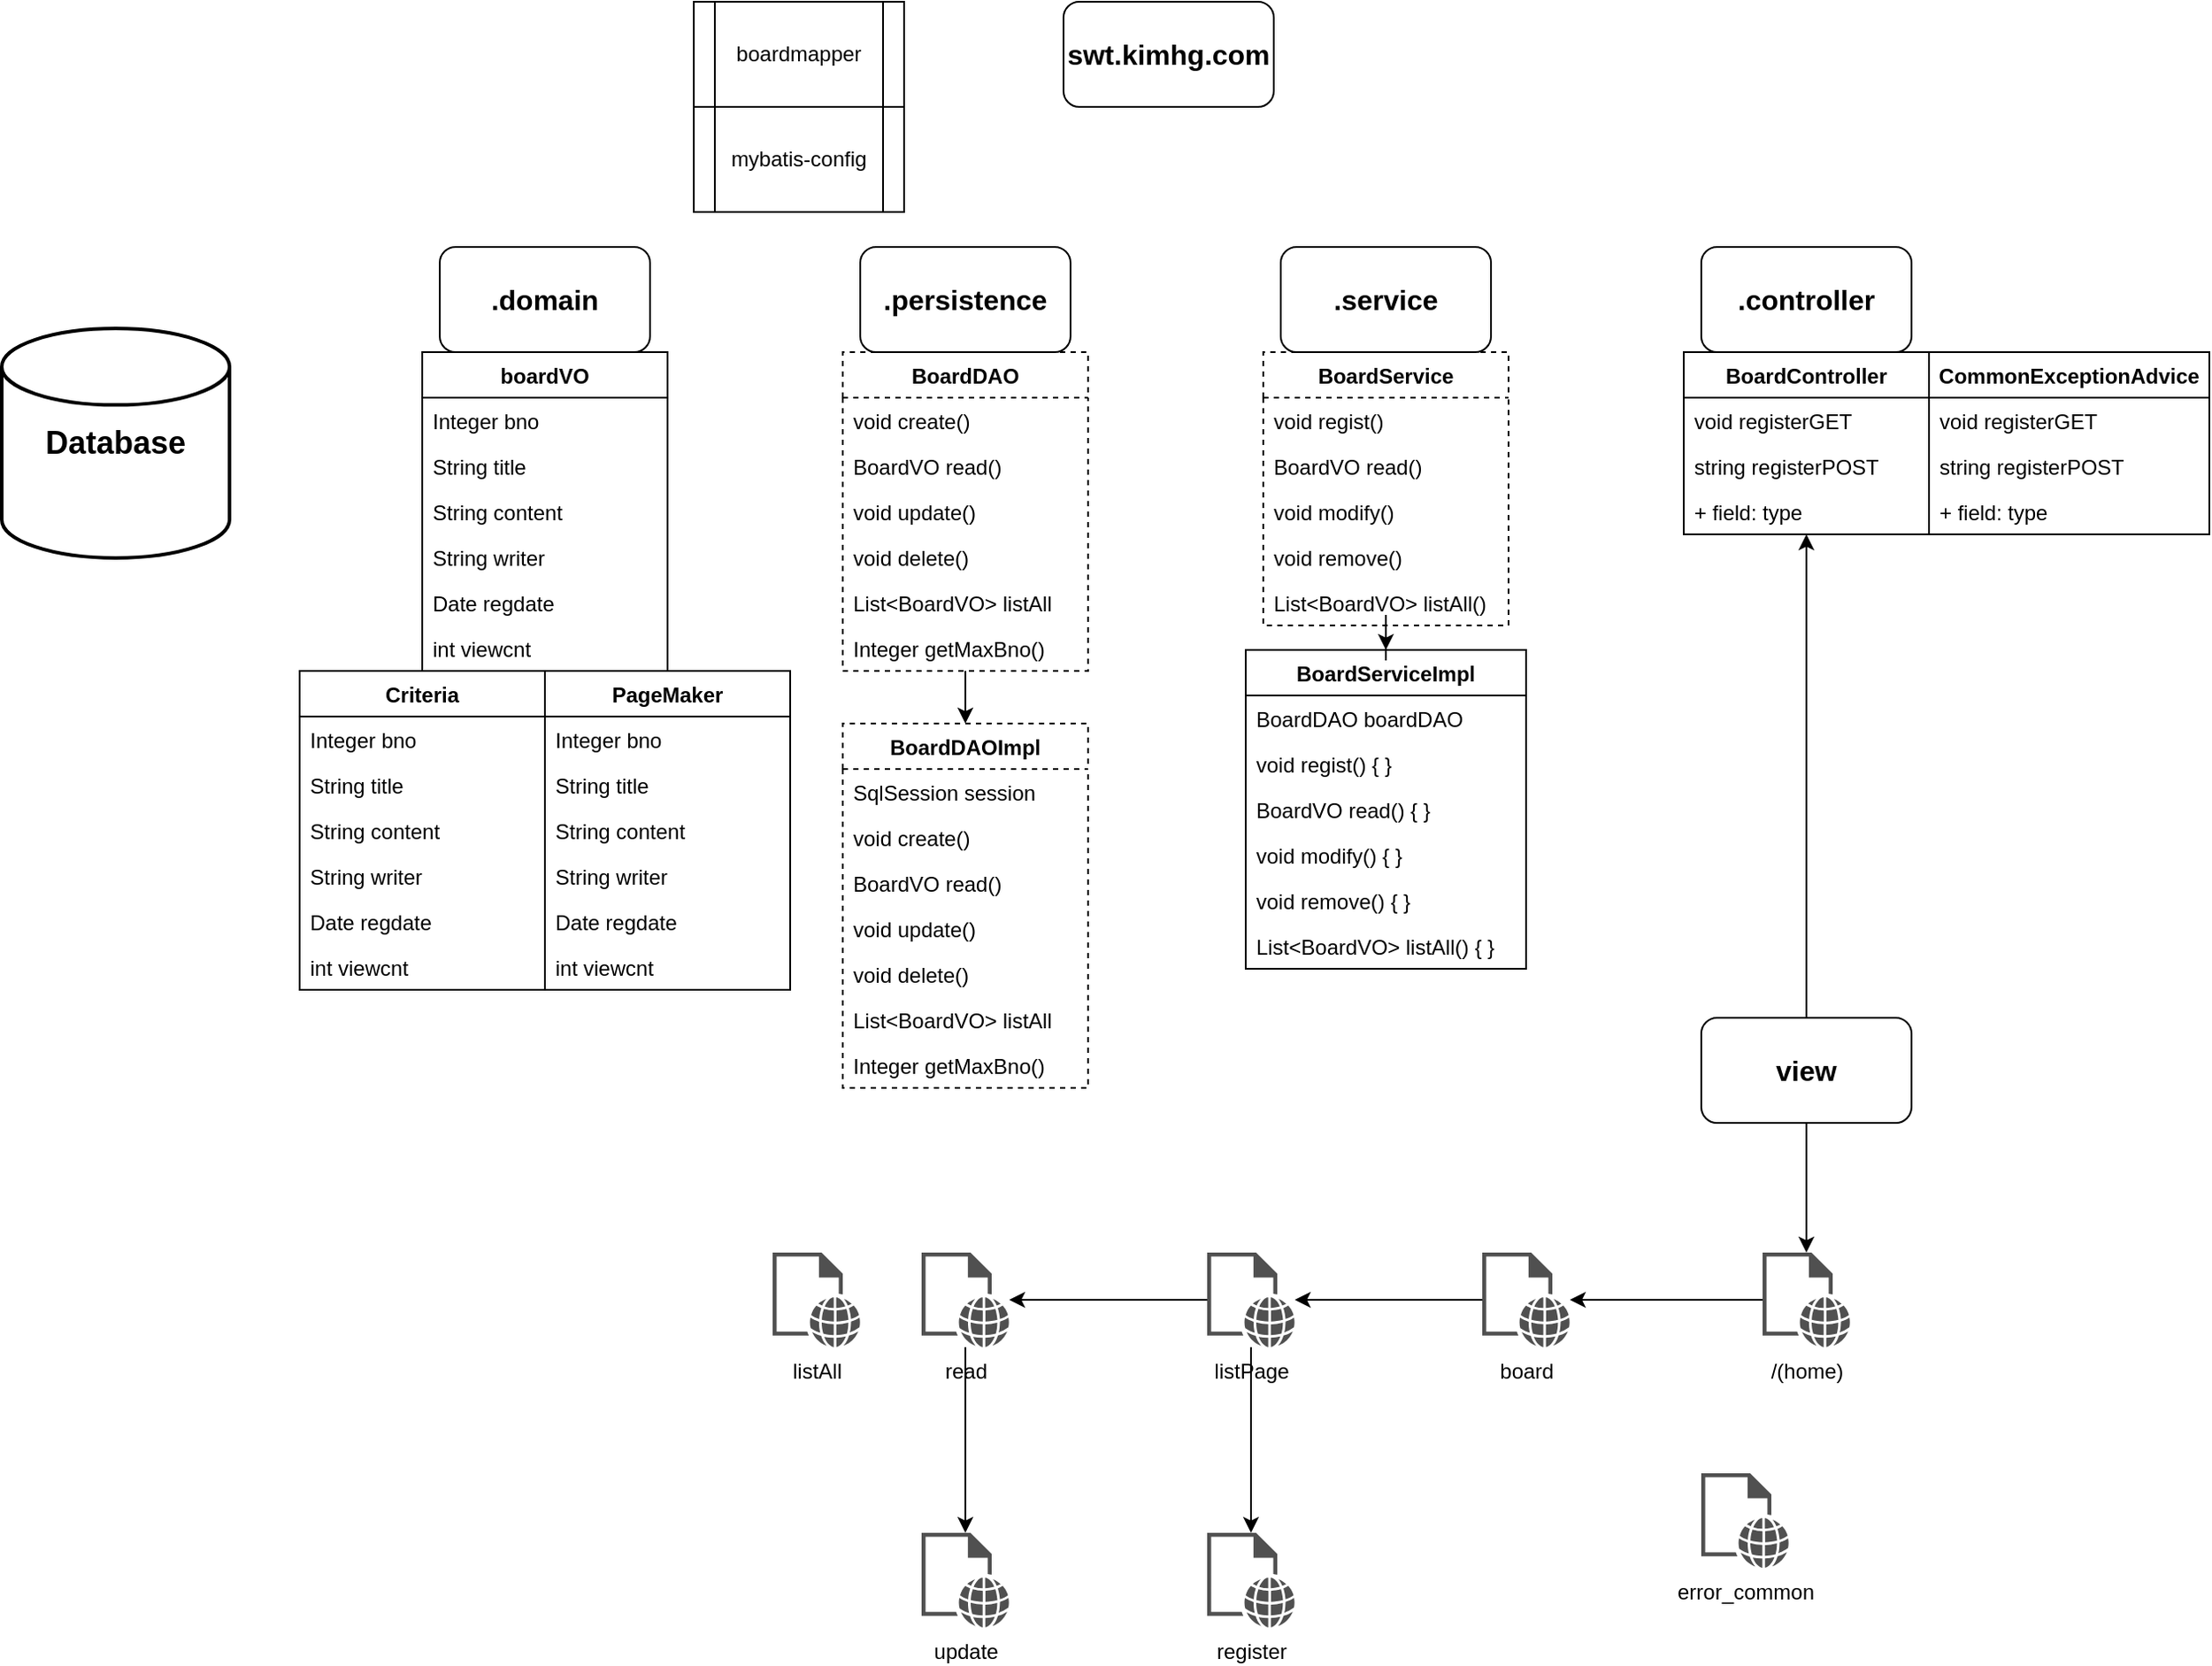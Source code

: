 <mxfile version="12.8.5" type="device"><diagram id="tO_C98kuy6uZykYHcQ1T" name="Page-1"><mxGraphModel dx="519" dy="383" grid="1" gridSize="10" guides="1" tooltips="1" connect="1" arrows="1" fold="1" page="1" pageScale="1" pageWidth="827" pageHeight="1169" math="0" shadow="0"><root><mxCell id="0"/><mxCell id="1" parent="0"/><mxCell id="9_B27wb98Tw_KNPR9RnI-5" value=".controller" style="rounded=1;whiteSpace=wrap;html=1;fontSize=16;fontStyle=1" parent="1" vertex="1"><mxGeometry x="1125" y="200" width="120" height="60" as="geometry"/></mxCell><mxCell id="9_B27wb98Tw_KNPR9RnI-8" value="&lt;span style=&quot;white-space: normal; font-size: 16px;&quot;&gt;.service&lt;/span&gt;" style="rounded=1;whiteSpace=wrap;html=1;fontSize=16;fontStyle=1" parent="1" vertex="1"><mxGeometry x="885" y="200" width="120" height="60" as="geometry"/></mxCell><mxCell id="9_B27wb98Tw_KNPR9RnI-9" value="&lt;span style=&quot;white-space: normal; font-size: 16px;&quot;&gt;.domain&lt;/span&gt;" style="rounded=1;whiteSpace=wrap;html=1;fontSize=16;fontStyle=1" parent="1" vertex="1"><mxGeometry x="405" y="200" width="120" height="60" as="geometry"/></mxCell><mxCell id="9_B27wb98Tw_KNPR9RnI-10" value="&lt;span style=&quot;white-space: normal; font-size: 16px;&quot;&gt;.persistence&lt;/span&gt;" style="rounded=1;whiteSpace=wrap;html=1;fontSize=16;fontStyle=1" parent="1" vertex="1"><mxGeometry x="645" y="200" width="120" height="60" as="geometry"/></mxCell><mxCell id="9_B27wb98Tw_KNPR9RnI-13" value="swt.kimhg.com" style="rounded=1;whiteSpace=wrap;html=1;fontSize=16;fontStyle=1" parent="1" vertex="1"><mxGeometry x="761" y="60" width="120" height="60" as="geometry"/></mxCell><mxCell id="9_B27wb98Tw_KNPR9RnI-89" value="" style="edgeStyle=orthogonalEdgeStyle;rounded=0;orthogonalLoop=1;jettySize=auto;html=1;" parent="1" source="9_B27wb98Tw_KNPR9RnI-15" target="9_B27wb98Tw_KNPR9RnI-88" edge="1"><mxGeometry relative="1" as="geometry"/></mxCell><mxCell id="9_B27wb98Tw_KNPR9RnI-106" value="" style="edgeStyle=orthogonalEdgeStyle;rounded=0;orthogonalLoop=1;jettySize=auto;html=1;" parent="1" source="9_B27wb98Tw_KNPR9RnI-15" target="9_B27wb98Tw_KNPR9RnI-72" edge="1"><mxGeometry relative="1" as="geometry"><mxPoint x="1230" y="400" as="targetPoint"/><mxPoint x="1230" y="654" as="sourcePoint"/></mxGeometry></mxCell><mxCell id="9_B27wb98Tw_KNPR9RnI-15" value="view" style="rounded=1;whiteSpace=wrap;html=1;fontSize=16;fontStyle=1" parent="1" vertex="1"><mxGeometry x="1125" y="640" width="120" height="60" as="geometry"/></mxCell><mxCell id="9_B27wb98Tw_KNPR9RnI-20" value="boardVO" style="swimlane;fontStyle=1;childLayout=stackLayout;horizontal=1;startSize=26;fillColor=none;horizontalStack=0;resizeParent=1;resizeParentMax=0;resizeLast=0;collapsible=1;marginBottom=0;" parent="1" vertex="1"><mxGeometry x="395" y="260" width="140" height="182" as="geometry"/></mxCell><mxCell id="9_B27wb98Tw_KNPR9RnI-21" value="Integer bno" style="text;strokeColor=none;fillColor=none;align=left;verticalAlign=top;spacingLeft=4;spacingRight=4;overflow=hidden;rotatable=0;points=[[0,0.5],[1,0.5]];portConstraint=eastwest;" parent="9_B27wb98Tw_KNPR9RnI-20" vertex="1"><mxGeometry y="26" width="140" height="26" as="geometry"/></mxCell><mxCell id="9_B27wb98Tw_KNPR9RnI-22" value="String title" style="text;strokeColor=none;fillColor=none;align=left;verticalAlign=top;spacingLeft=4;spacingRight=4;overflow=hidden;rotatable=0;points=[[0,0.5],[1,0.5]];portConstraint=eastwest;" parent="9_B27wb98Tw_KNPR9RnI-20" vertex="1"><mxGeometry y="52" width="140" height="26" as="geometry"/></mxCell><mxCell id="9_B27wb98Tw_KNPR9RnI-23" value="String content" style="text;strokeColor=none;fillColor=none;align=left;verticalAlign=top;spacingLeft=4;spacingRight=4;overflow=hidden;rotatable=0;points=[[0,0.5],[1,0.5]];portConstraint=eastwest;" parent="9_B27wb98Tw_KNPR9RnI-20" vertex="1"><mxGeometry y="78" width="140" height="26" as="geometry"/></mxCell><mxCell id="9_B27wb98Tw_KNPR9RnI-38" value="String writer" style="text;strokeColor=none;fillColor=none;align=left;verticalAlign=top;spacingLeft=4;spacingRight=4;overflow=hidden;rotatable=0;points=[[0,0.5],[1,0.5]];portConstraint=eastwest;" parent="9_B27wb98Tw_KNPR9RnI-20" vertex="1"><mxGeometry y="104" width="140" height="26" as="geometry"/></mxCell><mxCell id="9_B27wb98Tw_KNPR9RnI-39" value="Date regdate" style="text;strokeColor=none;fillColor=none;align=left;verticalAlign=top;spacingLeft=4;spacingRight=4;overflow=hidden;rotatable=0;points=[[0,0.5],[1,0.5]];portConstraint=eastwest;" parent="9_B27wb98Tw_KNPR9RnI-20" vertex="1"><mxGeometry y="130" width="140" height="26" as="geometry"/></mxCell><mxCell id="9_B27wb98Tw_KNPR9RnI-40" value="int viewcnt" style="text;strokeColor=none;fillColor=none;align=left;verticalAlign=top;spacingLeft=4;spacingRight=4;overflow=hidden;rotatable=0;points=[[0,0.5],[1,0.5]];portConstraint=eastwest;" parent="9_B27wb98Tw_KNPR9RnI-20" vertex="1"><mxGeometry y="156" width="140" height="26" as="geometry"/></mxCell><mxCell id="1KRRttwIeUbzg3z4vd1k-8" value="" style="edgeStyle=orthogonalEdgeStyle;rounded=0;orthogonalLoop=1;jettySize=auto;html=1;" parent="1" source="9_B27wb98Tw_KNPR9RnI-30" target="1KRRttwIeUbzg3z4vd1k-1" edge="1"><mxGeometry relative="1" as="geometry"/></mxCell><mxCell id="9_B27wb98Tw_KNPR9RnI-30" value="BoardDAO" style="swimlane;fontStyle=1;childLayout=stackLayout;horizontal=1;startSize=26;fillColor=none;horizontalStack=0;resizeParent=1;resizeParentMax=0;resizeLast=0;collapsible=1;marginBottom=0;align=center;dashed=1;" parent="1" vertex="1"><mxGeometry x="635" y="260" width="140" height="182" as="geometry"/></mxCell><mxCell id="9_B27wb98Tw_KNPR9RnI-31" value="void create()" style="text;strokeColor=none;fillColor=none;align=left;verticalAlign=top;spacingLeft=4;spacingRight=4;overflow=hidden;rotatable=0;points=[[0,0.5],[1,0.5]];portConstraint=eastwest;" parent="9_B27wb98Tw_KNPR9RnI-30" vertex="1"><mxGeometry y="26" width="140" height="26" as="geometry"/></mxCell><mxCell id="9_B27wb98Tw_KNPR9RnI-32" value="BoardVO read()" style="text;strokeColor=none;fillColor=none;align=left;verticalAlign=top;spacingLeft=4;spacingRight=4;overflow=hidden;rotatable=0;points=[[0,0.5],[1,0.5]];portConstraint=eastwest;" parent="9_B27wb98Tw_KNPR9RnI-30" vertex="1"><mxGeometry y="52" width="140" height="26" as="geometry"/></mxCell><mxCell id="9_B27wb98Tw_KNPR9RnI-33" value="void update()" style="text;strokeColor=none;fillColor=none;align=left;verticalAlign=top;spacingLeft=4;spacingRight=4;overflow=hidden;rotatable=0;points=[[0,0.5],[1,0.5]];portConstraint=eastwest;" parent="9_B27wb98Tw_KNPR9RnI-30" vertex="1"><mxGeometry y="78" width="140" height="26" as="geometry"/></mxCell><mxCell id="9_B27wb98Tw_KNPR9RnI-107" value="void delete()" style="text;strokeColor=none;fillColor=none;align=left;verticalAlign=top;spacingLeft=4;spacingRight=4;overflow=hidden;rotatable=0;points=[[0,0.5],[1,0.5]];portConstraint=eastwest;" parent="9_B27wb98Tw_KNPR9RnI-30" vertex="1"><mxGeometry y="104" width="140" height="26" as="geometry"/></mxCell><mxCell id="9_B27wb98Tw_KNPR9RnI-34" value="List&lt;BoardVO&gt; listAll" style="text;strokeColor=none;fillColor=none;align=left;verticalAlign=top;spacingLeft=4;spacingRight=4;overflow=hidden;rotatable=0;points=[[0,0.5],[1,0.5]];portConstraint=eastwest;" parent="9_B27wb98Tw_KNPR9RnI-30" vertex="1"><mxGeometry y="130" width="140" height="26" as="geometry"/></mxCell><mxCell id="9_B27wb98Tw_KNPR9RnI-36" value="Integer getMaxBno()" style="text;strokeColor=none;fillColor=none;align=left;verticalAlign=top;spacingLeft=4;spacingRight=4;overflow=hidden;rotatable=0;points=[[0,0.5],[1,0.5]];portConstraint=eastwest;" parent="9_B27wb98Tw_KNPR9RnI-30" vertex="1"><mxGeometry y="156" width="140" height="26" as="geometry"/></mxCell><mxCell id="1KRRttwIeUbzg3z4vd1k-1" value="BoardDAOImpl" style="swimlane;fontStyle=1;childLayout=stackLayout;horizontal=1;startSize=26;fillColor=none;horizontalStack=0;resizeParent=1;resizeParentMax=0;resizeLast=0;collapsible=1;marginBottom=0;align=center;dashed=1;" parent="1" vertex="1"><mxGeometry x="635" y="472" width="140" height="208" as="geometry"/></mxCell><mxCell id="1KRRttwIeUbzg3z4vd1k-9" value="SqlSession session" style="text;strokeColor=none;fillColor=none;align=left;verticalAlign=top;spacingLeft=4;spacingRight=4;overflow=hidden;rotatable=0;points=[[0,0.5],[1,0.5]];portConstraint=eastwest;" parent="1KRRttwIeUbzg3z4vd1k-1" vertex="1"><mxGeometry y="26" width="140" height="26" as="geometry"/></mxCell><mxCell id="1KRRttwIeUbzg3z4vd1k-2" value="void create()" style="text;strokeColor=none;fillColor=none;align=left;verticalAlign=top;spacingLeft=4;spacingRight=4;overflow=hidden;rotatable=0;points=[[0,0.5],[1,0.5]];portConstraint=eastwest;" parent="1KRRttwIeUbzg3z4vd1k-1" vertex="1"><mxGeometry y="52" width="140" height="26" as="geometry"/></mxCell><mxCell id="1KRRttwIeUbzg3z4vd1k-3" value="BoardVO read()" style="text;strokeColor=none;fillColor=none;align=left;verticalAlign=top;spacingLeft=4;spacingRight=4;overflow=hidden;rotatable=0;points=[[0,0.5],[1,0.5]];portConstraint=eastwest;" parent="1KRRttwIeUbzg3z4vd1k-1" vertex="1"><mxGeometry y="78" width="140" height="26" as="geometry"/></mxCell><mxCell id="1KRRttwIeUbzg3z4vd1k-4" value="void update()" style="text;strokeColor=none;fillColor=none;align=left;verticalAlign=top;spacingLeft=4;spacingRight=4;overflow=hidden;rotatable=0;points=[[0,0.5],[1,0.5]];portConstraint=eastwest;" parent="1KRRttwIeUbzg3z4vd1k-1" vertex="1"><mxGeometry y="104" width="140" height="26" as="geometry"/></mxCell><mxCell id="1KRRttwIeUbzg3z4vd1k-5" value="void delete()" style="text;strokeColor=none;fillColor=none;align=left;verticalAlign=top;spacingLeft=4;spacingRight=4;overflow=hidden;rotatable=0;points=[[0,0.5],[1,0.5]];portConstraint=eastwest;" parent="1KRRttwIeUbzg3z4vd1k-1" vertex="1"><mxGeometry y="130" width="140" height="26" as="geometry"/></mxCell><mxCell id="1KRRttwIeUbzg3z4vd1k-6" value="List&lt;BoardVO&gt; listAll" style="text;strokeColor=none;fillColor=none;align=left;verticalAlign=top;spacingLeft=4;spacingRight=4;overflow=hidden;rotatable=0;points=[[0,0.5],[1,0.5]];portConstraint=eastwest;" parent="1KRRttwIeUbzg3z4vd1k-1" vertex="1"><mxGeometry y="156" width="140" height="26" as="geometry"/></mxCell><mxCell id="1KRRttwIeUbzg3z4vd1k-7" value="Integer getMaxBno()" style="text;strokeColor=none;fillColor=none;align=left;verticalAlign=top;spacingLeft=4;spacingRight=4;overflow=hidden;rotatable=0;points=[[0,0.5],[1,0.5]];portConstraint=eastwest;" parent="1KRRttwIeUbzg3z4vd1k-1" vertex="1"><mxGeometry y="182" width="140" height="26" as="geometry"/></mxCell><mxCell id="9_B27wb98Tw_KNPR9RnI-68" value="" style="edgeStyle=orthogonalEdgeStyle;rounded=0;orthogonalLoop=1;jettySize=auto;html=1;" parent="1" source="9_B27wb98Tw_KNPR9RnI-52" target="9_B27wb98Tw_KNPR9RnI-62" edge="1"><mxGeometry relative="1" as="geometry"/></mxCell><mxCell id="9_B27wb98Tw_KNPR9RnI-52" value="BoardService" style="swimlane;fontStyle=1;childLayout=stackLayout;horizontal=1;startSize=26;fillColor=none;horizontalStack=0;resizeParent=1;resizeParentMax=0;resizeLast=0;collapsible=1;marginBottom=0;dashed=1;align=center;" parent="1" vertex="1"><mxGeometry x="875" y="260" width="140" height="156" as="geometry"/></mxCell><mxCell id="9_B27wb98Tw_KNPR9RnI-53" value="void regist()" style="text;strokeColor=none;fillColor=none;align=left;verticalAlign=top;spacingLeft=4;spacingRight=4;overflow=hidden;rotatable=0;points=[[0,0.5],[1,0.5]];portConstraint=eastwest;" parent="9_B27wb98Tw_KNPR9RnI-52" vertex="1"><mxGeometry y="26" width="140" height="26" as="geometry"/></mxCell><mxCell id="9_B27wb98Tw_KNPR9RnI-54" value="BoardVO read()" style="text;strokeColor=none;fillColor=none;align=left;verticalAlign=top;spacingLeft=4;spacingRight=4;overflow=hidden;rotatable=0;points=[[0,0.5],[1,0.5]];portConstraint=eastwest;" parent="9_B27wb98Tw_KNPR9RnI-52" vertex="1"><mxGeometry y="52" width="140" height="26" as="geometry"/></mxCell><mxCell id="9_B27wb98Tw_KNPR9RnI-55" value="void modify()" style="text;strokeColor=none;fillColor=none;align=left;verticalAlign=top;spacingLeft=4;spacingRight=4;overflow=hidden;rotatable=0;points=[[0,0.5],[1,0.5]];portConstraint=eastwest;" parent="9_B27wb98Tw_KNPR9RnI-52" vertex="1"><mxGeometry y="78" width="140" height="26" as="geometry"/></mxCell><mxCell id="9_B27wb98Tw_KNPR9RnI-56" value="void remove()" style="text;strokeColor=none;fillColor=none;align=left;verticalAlign=top;spacingLeft=4;spacingRight=4;overflow=hidden;rotatable=0;points=[[0,0.5],[1,0.5]];portConstraint=eastwest;" parent="9_B27wb98Tw_KNPR9RnI-52" vertex="1"><mxGeometry y="104" width="140" height="26" as="geometry"/></mxCell><mxCell id="9_B27wb98Tw_KNPR9RnI-58" value="List&lt;BoardVO&gt; listAll()" style="text;strokeColor=none;fillColor=none;align=left;verticalAlign=top;spacingLeft=4;spacingRight=4;overflow=hidden;rotatable=0;points=[[0,0.5],[1,0.5]];portConstraint=eastwest;" parent="9_B27wb98Tw_KNPR9RnI-52" vertex="1"><mxGeometry y="130" width="140" height="26" as="geometry"/></mxCell><mxCell id="9_B27wb98Tw_KNPR9RnI-62" value="BoardServiceImpl" style="swimlane;fontStyle=1;childLayout=stackLayout;horizontal=1;startSize=26;fillColor=none;horizontalStack=0;resizeParent=1;resizeParentMax=0;resizeLast=0;collapsible=1;marginBottom=0;align=center;" parent="1" vertex="1"><mxGeometry x="865" y="430" width="160" height="182" as="geometry"/></mxCell><mxCell id="9_B27wb98Tw_KNPR9RnI-70" value="BoardDAO boardDAO" style="text;strokeColor=none;fillColor=none;align=left;verticalAlign=top;spacingLeft=4;spacingRight=4;overflow=hidden;rotatable=0;points=[[0,0.5],[1,0.5]];portConstraint=eastwest;" parent="9_B27wb98Tw_KNPR9RnI-62" vertex="1"><mxGeometry y="26" width="160" height="26" as="geometry"/></mxCell><mxCell id="9_B27wb98Tw_KNPR9RnI-63" value="void regist() { } " style="text;strokeColor=none;fillColor=none;align=left;verticalAlign=top;spacingLeft=4;spacingRight=4;overflow=hidden;rotatable=0;points=[[0,0.5],[1,0.5]];portConstraint=eastwest;" parent="9_B27wb98Tw_KNPR9RnI-62" vertex="1"><mxGeometry y="52" width="160" height="26" as="geometry"/></mxCell><mxCell id="9_B27wb98Tw_KNPR9RnI-64" value="BoardVO read() { }" style="text;strokeColor=none;fillColor=none;align=left;verticalAlign=top;spacingLeft=4;spacingRight=4;overflow=hidden;rotatable=0;points=[[0,0.5],[1,0.5]];portConstraint=eastwest;" parent="9_B27wb98Tw_KNPR9RnI-62" vertex="1"><mxGeometry y="78" width="160" height="26" as="geometry"/></mxCell><mxCell id="9_B27wb98Tw_KNPR9RnI-65" value="void modify() { }" style="text;strokeColor=none;fillColor=none;align=left;verticalAlign=top;spacingLeft=4;spacingRight=4;overflow=hidden;rotatable=0;points=[[0,0.5],[1,0.5]];portConstraint=eastwest;" parent="9_B27wb98Tw_KNPR9RnI-62" vertex="1"><mxGeometry y="104" width="160" height="26" as="geometry"/></mxCell><mxCell id="9_B27wb98Tw_KNPR9RnI-66" value="void remove() { }" style="text;strokeColor=none;fillColor=none;align=left;verticalAlign=top;spacingLeft=4;spacingRight=4;overflow=hidden;rotatable=0;points=[[0,0.5],[1,0.5]];portConstraint=eastwest;" parent="9_B27wb98Tw_KNPR9RnI-62" vertex="1"><mxGeometry y="130" width="160" height="26" as="geometry"/></mxCell><mxCell id="9_B27wb98Tw_KNPR9RnI-67" value="List&lt;BoardVO&gt; listAll() { }" style="text;strokeColor=none;fillColor=none;align=left;verticalAlign=top;spacingLeft=4;spacingRight=4;overflow=hidden;rotatable=0;points=[[0,0.5],[1,0.5]];portConstraint=eastwest;" parent="9_B27wb98Tw_KNPR9RnI-62" vertex="1"><mxGeometry y="156" width="160" height="26" as="geometry"/></mxCell><mxCell id="9_B27wb98Tw_KNPR9RnI-72" value="BoardController" style="swimlane;fontStyle=1;childLayout=stackLayout;horizontal=1;startSize=26;fillColor=none;horizontalStack=0;resizeParent=1;resizeParentMax=0;resizeLast=0;collapsible=1;marginBottom=0;align=center;" parent="1" vertex="1"><mxGeometry x="1115" y="260" width="140" height="104" as="geometry"/></mxCell><mxCell id="9_B27wb98Tw_KNPR9RnI-73" value="void registerGET" style="text;strokeColor=none;fillColor=none;align=left;verticalAlign=top;spacingLeft=4;spacingRight=4;overflow=hidden;rotatable=0;points=[[0,0.5],[1,0.5]];portConstraint=eastwest;" parent="9_B27wb98Tw_KNPR9RnI-72" vertex="1"><mxGeometry y="26" width="140" height="26" as="geometry"/></mxCell><mxCell id="9_B27wb98Tw_KNPR9RnI-74" value="string registerPOST" style="text;strokeColor=none;fillColor=none;align=left;verticalAlign=top;spacingLeft=4;spacingRight=4;overflow=hidden;rotatable=0;points=[[0,0.5],[1,0.5]];portConstraint=eastwest;" parent="9_B27wb98Tw_KNPR9RnI-72" vertex="1"><mxGeometry y="52" width="140" height="26" as="geometry"/></mxCell><mxCell id="9_B27wb98Tw_KNPR9RnI-75" value="+ field: type" style="text;strokeColor=none;fillColor=none;align=left;verticalAlign=top;spacingLeft=4;spacingRight=4;overflow=hidden;rotatable=0;points=[[0,0.5],[1,0.5]];portConstraint=eastwest;" parent="9_B27wb98Tw_KNPR9RnI-72" vertex="1"><mxGeometry y="78" width="140" height="26" as="geometry"/></mxCell><mxCell id="9_B27wb98Tw_KNPR9RnI-76" value="Database" style="strokeWidth=2;html=1;shape=mxgraph.flowchart.database;whiteSpace=wrap;align=center;fontSize=18;fontStyle=1" parent="1" vertex="1"><mxGeometry x="155" y="246.5" width="130" height="131" as="geometry"/></mxCell><mxCell id="9_B27wb98Tw_KNPR9RnI-98" value="" style="edgeStyle=orthogonalEdgeStyle;rounded=0;orthogonalLoop=1;jettySize=auto;html=1;" parent="1" source="9_B27wb98Tw_KNPR9RnI-80" target="9_B27wb98Tw_KNPR9RnI-87" edge="1"><mxGeometry relative="1" as="geometry"/></mxCell><mxCell id="kaY2gdruJ9ABTQFoske9-28" value="CommonExceptionAdvice" style="swimlane;fontStyle=1;childLayout=stackLayout;horizontal=1;startSize=26;fillColor=none;horizontalStack=0;resizeParent=1;resizeParentMax=0;resizeLast=0;collapsible=1;marginBottom=0;align=center;" vertex="1" parent="1"><mxGeometry x="1255" y="260" width="160" height="104" as="geometry"/></mxCell><mxCell id="kaY2gdruJ9ABTQFoske9-29" value="void registerGET" style="text;strokeColor=none;fillColor=none;align=left;verticalAlign=top;spacingLeft=4;spacingRight=4;overflow=hidden;rotatable=0;points=[[0,0.5],[1,0.5]];portConstraint=eastwest;" vertex="1" parent="kaY2gdruJ9ABTQFoske9-28"><mxGeometry y="26" width="160" height="26" as="geometry"/></mxCell><mxCell id="kaY2gdruJ9ABTQFoske9-30" value="string registerPOST" style="text;strokeColor=none;fillColor=none;align=left;verticalAlign=top;spacingLeft=4;spacingRight=4;overflow=hidden;rotatable=0;points=[[0,0.5],[1,0.5]];portConstraint=eastwest;" vertex="1" parent="kaY2gdruJ9ABTQFoske9-28"><mxGeometry y="52" width="160" height="26" as="geometry"/></mxCell><mxCell id="kaY2gdruJ9ABTQFoske9-31" value="+ field: type" style="text;strokeColor=none;fillColor=none;align=left;verticalAlign=top;spacingLeft=4;spacingRight=4;overflow=hidden;rotatable=0;points=[[0,0.5],[1,0.5]];portConstraint=eastwest;" vertex="1" parent="kaY2gdruJ9ABTQFoske9-28"><mxGeometry y="78" width="160" height="26" as="geometry"/></mxCell><mxCell id="9_B27wb98Tw_KNPR9RnI-80" value="read" style="pointerEvents=1;shadow=0;dashed=0;html=1;strokeColor=none;fillColor=#505050;labelPosition=center;verticalLabelPosition=bottom;verticalAlign=top;outlineConnect=0;align=center;shape=mxgraph.office.concepts.web_page;" parent="1" vertex="1"><mxGeometry x="680" y="774" width="50" height="54" as="geometry"/></mxCell><mxCell id="9_B27wb98Tw_KNPR9RnI-95" value="" style="edgeStyle=orthogonalEdgeStyle;rounded=0;orthogonalLoop=1;jettySize=auto;html=1;" parent="1" source="9_B27wb98Tw_KNPR9RnI-81" target="9_B27wb98Tw_KNPR9RnI-82" edge="1"><mxGeometry relative="1" as="geometry"/></mxCell><mxCell id="9_B27wb98Tw_KNPR9RnI-96" value="" style="edgeStyle=orthogonalEdgeStyle;rounded=0;orthogonalLoop=1;jettySize=auto;html=1;" parent="1" source="9_B27wb98Tw_KNPR9RnI-81" target="9_B27wb98Tw_KNPR9RnI-80" edge="1"><mxGeometry relative="1" as="geometry"/></mxCell><mxCell id="9_B27wb98Tw_KNPR9RnI-81" value="listPage" style="pointerEvents=1;shadow=0;dashed=0;html=1;strokeColor=none;fillColor=#505050;labelPosition=center;verticalLabelPosition=bottom;verticalAlign=top;outlineConnect=0;align=center;shape=mxgraph.office.concepts.web_page;" parent="1" vertex="1"><mxGeometry x="843" y="774" width="50" height="54" as="geometry"/></mxCell><mxCell id="9_B27wb98Tw_KNPR9RnI-82" value="register" style="pointerEvents=1;shadow=0;dashed=0;html=1;strokeColor=none;fillColor=#505050;labelPosition=center;verticalLabelPosition=bottom;verticalAlign=top;outlineConnect=0;align=center;shape=mxgraph.office.concepts.web_page;" parent="1" vertex="1"><mxGeometry x="843" y="934" width="50" height="54" as="geometry"/></mxCell><mxCell id="9_B27wb98Tw_KNPR9RnI-87" value="update" style="pointerEvents=1;shadow=0;dashed=0;html=1;strokeColor=none;fillColor=#505050;labelPosition=center;verticalLabelPosition=bottom;verticalAlign=top;outlineConnect=0;align=center;shape=mxgraph.office.concepts.web_page;" parent="1" vertex="1"><mxGeometry x="680" y="934" width="50" height="54" as="geometry"/></mxCell><mxCell id="9_B27wb98Tw_KNPR9RnI-91" value="" style="edgeStyle=orthogonalEdgeStyle;rounded=0;orthogonalLoop=1;jettySize=auto;html=1;" parent="1" source="9_B27wb98Tw_KNPR9RnI-88" target="9_B27wb98Tw_KNPR9RnI-90" edge="1"><mxGeometry relative="1" as="geometry"/></mxCell><mxCell id="9_B27wb98Tw_KNPR9RnI-88" value="/(home)" style="pointerEvents=1;shadow=0;dashed=0;html=1;strokeColor=none;fillColor=#505050;labelPosition=center;verticalLabelPosition=bottom;verticalAlign=top;outlineConnect=0;align=center;shape=mxgraph.office.concepts.web_page;" parent="1" vertex="1"><mxGeometry x="1160" y="774" width="50" height="54" as="geometry"/></mxCell><mxCell id="9_B27wb98Tw_KNPR9RnI-94" value="" style="edgeStyle=orthogonalEdgeStyle;rounded=0;orthogonalLoop=1;jettySize=auto;html=1;" parent="1" source="9_B27wb98Tw_KNPR9RnI-90" target="9_B27wb98Tw_KNPR9RnI-81" edge="1"><mxGeometry relative="1" as="geometry"/></mxCell><mxCell id="9_B27wb98Tw_KNPR9RnI-90" value="board" style="pointerEvents=1;shadow=0;dashed=0;html=1;strokeColor=none;fillColor=#505050;labelPosition=center;verticalLabelPosition=bottom;verticalAlign=top;outlineConnect=0;align=center;shape=mxgraph.office.concepts.web_page;" parent="1" vertex="1"><mxGeometry x="1000" y="774" width="50" height="54" as="geometry"/></mxCell><mxCell id="kaY2gdruJ9ABTQFoske9-16" value="Criteria" style="swimlane;fontStyle=1;childLayout=stackLayout;horizontal=1;startSize=26;fillColor=none;horizontalStack=0;resizeParent=1;resizeParentMax=0;resizeLast=0;collapsible=1;marginBottom=0;" vertex="1" parent="1"><mxGeometry x="325" y="442" width="140" height="182" as="geometry"/></mxCell><mxCell id="kaY2gdruJ9ABTQFoske9-17" value="Integer bno" style="text;strokeColor=none;fillColor=none;align=left;verticalAlign=top;spacingLeft=4;spacingRight=4;overflow=hidden;rotatable=0;points=[[0,0.5],[1,0.5]];portConstraint=eastwest;" vertex="1" parent="kaY2gdruJ9ABTQFoske9-16"><mxGeometry y="26" width="140" height="26" as="geometry"/></mxCell><mxCell id="kaY2gdruJ9ABTQFoske9-18" value="String title" style="text;strokeColor=none;fillColor=none;align=left;verticalAlign=top;spacingLeft=4;spacingRight=4;overflow=hidden;rotatable=0;points=[[0,0.5],[1,0.5]];portConstraint=eastwest;" vertex="1" parent="kaY2gdruJ9ABTQFoske9-16"><mxGeometry y="52" width="140" height="26" as="geometry"/></mxCell><mxCell id="kaY2gdruJ9ABTQFoske9-19" value="String content" style="text;strokeColor=none;fillColor=none;align=left;verticalAlign=top;spacingLeft=4;spacingRight=4;overflow=hidden;rotatable=0;points=[[0,0.5],[1,0.5]];portConstraint=eastwest;" vertex="1" parent="kaY2gdruJ9ABTQFoske9-16"><mxGeometry y="78" width="140" height="26" as="geometry"/></mxCell><mxCell id="kaY2gdruJ9ABTQFoske9-20" value="String writer" style="text;strokeColor=none;fillColor=none;align=left;verticalAlign=top;spacingLeft=4;spacingRight=4;overflow=hidden;rotatable=0;points=[[0,0.5],[1,0.5]];portConstraint=eastwest;" vertex="1" parent="kaY2gdruJ9ABTQFoske9-16"><mxGeometry y="104" width="140" height="26" as="geometry"/></mxCell><mxCell id="kaY2gdruJ9ABTQFoske9-21" value="Date regdate" style="text;strokeColor=none;fillColor=none;align=left;verticalAlign=top;spacingLeft=4;spacingRight=4;overflow=hidden;rotatable=0;points=[[0,0.5],[1,0.5]];portConstraint=eastwest;" vertex="1" parent="kaY2gdruJ9ABTQFoske9-16"><mxGeometry y="130" width="140" height="26" as="geometry"/></mxCell><mxCell id="kaY2gdruJ9ABTQFoske9-22" value="int viewcnt" style="text;strokeColor=none;fillColor=none;align=left;verticalAlign=top;spacingLeft=4;spacingRight=4;overflow=hidden;rotatable=0;points=[[0,0.5],[1,0.5]];portConstraint=eastwest;" vertex="1" parent="kaY2gdruJ9ABTQFoske9-16"><mxGeometry y="156" width="140" height="26" as="geometry"/></mxCell><mxCell id="kaY2gdruJ9ABTQFoske9-9" value="PageMaker" style="swimlane;fontStyle=1;childLayout=stackLayout;horizontal=1;startSize=26;fillColor=none;horizontalStack=0;resizeParent=1;resizeParentMax=0;resizeLast=0;collapsible=1;marginBottom=0;" vertex="1" parent="1"><mxGeometry x="465" y="442" width="140" height="182" as="geometry"/></mxCell><mxCell id="kaY2gdruJ9ABTQFoske9-10" value="Integer bno" style="text;strokeColor=none;fillColor=none;align=left;verticalAlign=top;spacingLeft=4;spacingRight=4;overflow=hidden;rotatable=0;points=[[0,0.5],[1,0.5]];portConstraint=eastwest;" vertex="1" parent="kaY2gdruJ9ABTQFoske9-9"><mxGeometry y="26" width="140" height="26" as="geometry"/></mxCell><mxCell id="kaY2gdruJ9ABTQFoske9-11" value="String title" style="text;strokeColor=none;fillColor=none;align=left;verticalAlign=top;spacingLeft=4;spacingRight=4;overflow=hidden;rotatable=0;points=[[0,0.5],[1,0.5]];portConstraint=eastwest;" vertex="1" parent="kaY2gdruJ9ABTQFoske9-9"><mxGeometry y="52" width="140" height="26" as="geometry"/></mxCell><mxCell id="kaY2gdruJ9ABTQFoske9-12" value="String content" style="text;strokeColor=none;fillColor=none;align=left;verticalAlign=top;spacingLeft=4;spacingRight=4;overflow=hidden;rotatable=0;points=[[0,0.5],[1,0.5]];portConstraint=eastwest;" vertex="1" parent="kaY2gdruJ9ABTQFoske9-9"><mxGeometry y="78" width="140" height="26" as="geometry"/></mxCell><mxCell id="kaY2gdruJ9ABTQFoske9-13" value="String writer" style="text;strokeColor=none;fillColor=none;align=left;verticalAlign=top;spacingLeft=4;spacingRight=4;overflow=hidden;rotatable=0;points=[[0,0.5],[1,0.5]];portConstraint=eastwest;" vertex="1" parent="kaY2gdruJ9ABTQFoske9-9"><mxGeometry y="104" width="140" height="26" as="geometry"/></mxCell><mxCell id="kaY2gdruJ9ABTQFoske9-14" value="Date regdate" style="text;strokeColor=none;fillColor=none;align=left;verticalAlign=top;spacingLeft=4;spacingRight=4;overflow=hidden;rotatable=0;points=[[0,0.5],[1,0.5]];portConstraint=eastwest;" vertex="1" parent="kaY2gdruJ9ABTQFoske9-9"><mxGeometry y="130" width="140" height="26" as="geometry"/></mxCell><mxCell id="kaY2gdruJ9ABTQFoske9-15" value="int viewcnt" style="text;strokeColor=none;fillColor=none;align=left;verticalAlign=top;spacingLeft=4;spacingRight=4;overflow=hidden;rotatable=0;points=[[0,0.5],[1,0.5]];portConstraint=eastwest;" vertex="1" parent="kaY2gdruJ9ABTQFoske9-9"><mxGeometry y="156" width="140" height="26" as="geometry"/></mxCell><mxCell id="kaY2gdruJ9ABTQFoske9-32" value="boardmapper" style="shape=process;whiteSpace=wrap;html=1;backgroundOutline=1;" vertex="1" parent="1"><mxGeometry x="550" y="60" width="120" height="60" as="geometry"/></mxCell><mxCell id="kaY2gdruJ9ABTQFoske9-33" value="mybatis-config" style="shape=process;whiteSpace=wrap;html=1;backgroundOutline=1;" vertex="1" parent="1"><mxGeometry x="550" y="120" width="120" height="60" as="geometry"/></mxCell><mxCell id="kaY2gdruJ9ABTQFoske9-34" value="listAll" style="pointerEvents=1;shadow=0;dashed=0;html=1;strokeColor=none;fillColor=#505050;labelPosition=center;verticalLabelPosition=bottom;verticalAlign=top;outlineConnect=0;align=center;shape=mxgraph.office.concepts.web_page;" vertex="1" parent="1"><mxGeometry x="595" y="774" width="50" height="54" as="geometry"/></mxCell><mxCell id="kaY2gdruJ9ABTQFoske9-37" value="error_common" style="pointerEvents=1;shadow=0;dashed=0;html=1;strokeColor=none;fillColor=#505050;labelPosition=center;verticalLabelPosition=bottom;verticalAlign=top;outlineConnect=0;align=center;shape=mxgraph.office.concepts.web_page;" vertex="1" parent="1"><mxGeometry x="1125" y="900" width="50" height="54" as="geometry"/></mxCell></root></mxGraphModel></diagram></mxfile>
